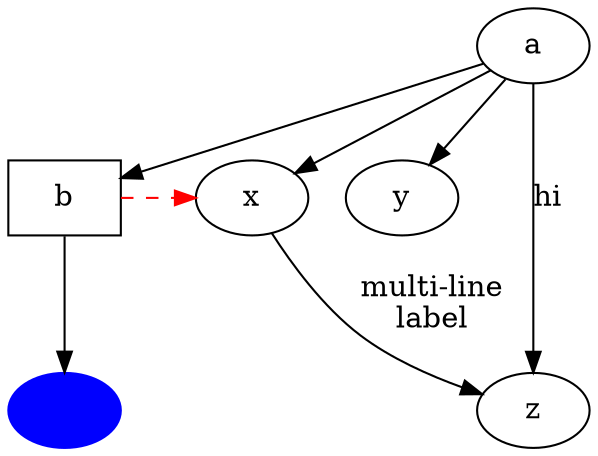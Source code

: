 digraph test3 {
       a -> b -> c;
       a -> {x y};
       b [shape=box];
       c [label="hello\nworld",color=blue,fontsize=9223372036854775785,
            fontname="Palatino-Italic",fontcolor=red,style=filled];
       a -> z [label="hi", weight=100];
       x -> z [label="multi-line\nlabel"];
       edge [style=dashed,color=red];
       b -> x;
       {rank=same; b x}
}

